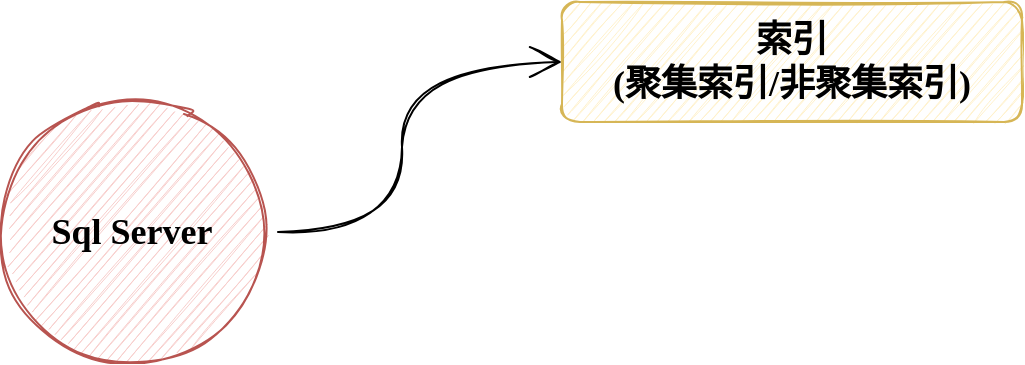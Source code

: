 <mxfile version="20.2.5" type="github">
  <diagram id="rT_EG_EDEBZOGKwm7Ltq" name="第 1 页">
    <mxGraphModel dx="1408" dy="740" grid="1" gridSize="10" guides="1" tooltips="1" connect="1" arrows="1" fold="1" page="1" pageScale="1" pageWidth="827" pageHeight="1169" math="0" shadow="0">
      <root>
        <mxCell id="0" />
        <mxCell id="1" parent="0" />
        <mxCell id="GHCXkCsLJSs6Cbv-dssi-10" style="edgeStyle=orthogonalEdgeStyle;curved=1;rounded=0;sketch=1;hachureGap=4;orthogonalLoop=1;jettySize=auto;html=1;entryX=0;entryY=0.5;entryDx=0;entryDy=0;fontFamily=Comic Sans MS;fontSize=18;endArrow=open;startSize=14;endSize=14;sourcePerimeterSpacing=8;targetPerimeterSpacing=8;" edge="1" parent="1" source="GHCXkCsLJSs6Cbv-dssi-1" target="GHCXkCsLJSs6Cbv-dssi-9">
          <mxGeometry relative="1" as="geometry" />
        </mxCell>
        <mxCell id="GHCXkCsLJSs6Cbv-dssi-1" value="Sql Server" style="ellipse;whiteSpace=wrap;html=1;aspect=fixed;rounded=1;fontStyle=1;fontFamily=Comic Sans MS;sketch=1;fillColor=#f8cecc;strokeColor=#b85450;fontSize=18;" vertex="1" parent="1">
          <mxGeometry x="290" y="230" width="130" height="130" as="geometry" />
        </mxCell>
        <mxCell id="GHCXkCsLJSs6Cbv-dssi-9" value="索引&lt;br&gt;(聚集索引/非聚集索引)" style="rounded=1;whiteSpace=wrap;html=1;sketch=1;fontStyle=1;fontFamily=Comic Sans MS;hachureGap=4;fontSize=18;fillColor=#fff2cc;strokeColor=#d6b656;" vertex="1" parent="1">
          <mxGeometry x="570" y="180" width="230" height="60" as="geometry" />
        </mxCell>
      </root>
    </mxGraphModel>
  </diagram>
</mxfile>
